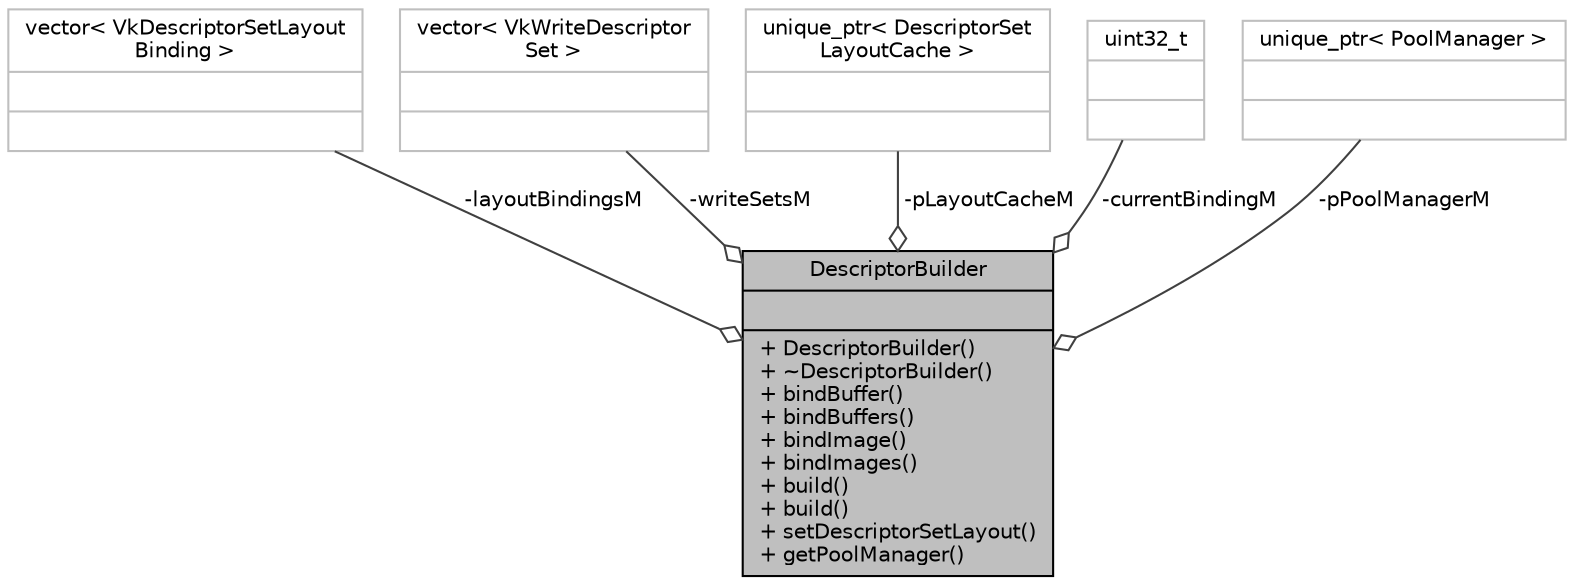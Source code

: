 digraph "DescriptorBuilder"
{
 // LATEX_PDF_SIZE
  edge [fontname="Helvetica",fontsize="10",labelfontname="Helvetica",labelfontsize="10"];
  node [fontname="Helvetica",fontsize="10",shape=record];
  Node1 [label="{DescriptorBuilder\n||+ DescriptorBuilder()\l+ ~DescriptorBuilder()\l+ bindBuffer()\l+ bindBuffers()\l+ bindImage()\l+ bindImages()\l+ build()\l+ build()\l+ setDescriptorSetLayout()\l+ getPoolManager()\l}",height=0.2,width=0.4,color="black", fillcolor="grey75", style="filled", fontcolor="black",tooltip="DescriptorBuilder uses PoolManager and DescriptorLayoutCache to manage and create descriptor sets."];
  Node2 -> Node1 [color="grey25",fontsize="10",style="solid",label=" -layoutBindingsM" ,arrowhead="odiamond",fontname="Helvetica"];
  Node2 [label="{vector\< VkDescriptorSetLayout\lBinding \>\n||}",height=0.2,width=0.4,color="grey75", fillcolor="white", style="filled",tooltip=" "];
  Node3 -> Node1 [color="grey25",fontsize="10",style="solid",label=" -writeSetsM" ,arrowhead="odiamond",fontname="Helvetica"];
  Node3 [label="{vector\< VkWriteDescriptor\lSet \>\n||}",height=0.2,width=0.4,color="grey75", fillcolor="white", style="filled",tooltip=" "];
  Node4 -> Node1 [color="grey25",fontsize="10",style="solid",label=" -pLayoutCacheM" ,arrowhead="odiamond",fontname="Helvetica"];
  Node4 [label="{unique_ptr\< DescriptorSet\lLayoutCache \>\n||}",height=0.2,width=0.4,color="grey75", fillcolor="white", style="filled",tooltip=" "];
  Node5 -> Node1 [color="grey25",fontsize="10",style="solid",label=" -currentBindingM" ,arrowhead="odiamond",fontname="Helvetica"];
  Node5 [label="{uint32_t\n||}",height=0.2,width=0.4,color="grey75", fillcolor="white", style="filled",tooltip=" "];
  Node6 -> Node1 [color="grey25",fontsize="10",style="solid",label=" -pPoolManagerM" ,arrowhead="odiamond",fontname="Helvetica"];
  Node6 [label="{unique_ptr\< PoolManager \>\n||}",height=0.2,width=0.4,color="grey75", fillcolor="white", style="filled",tooltip=" "];
}
